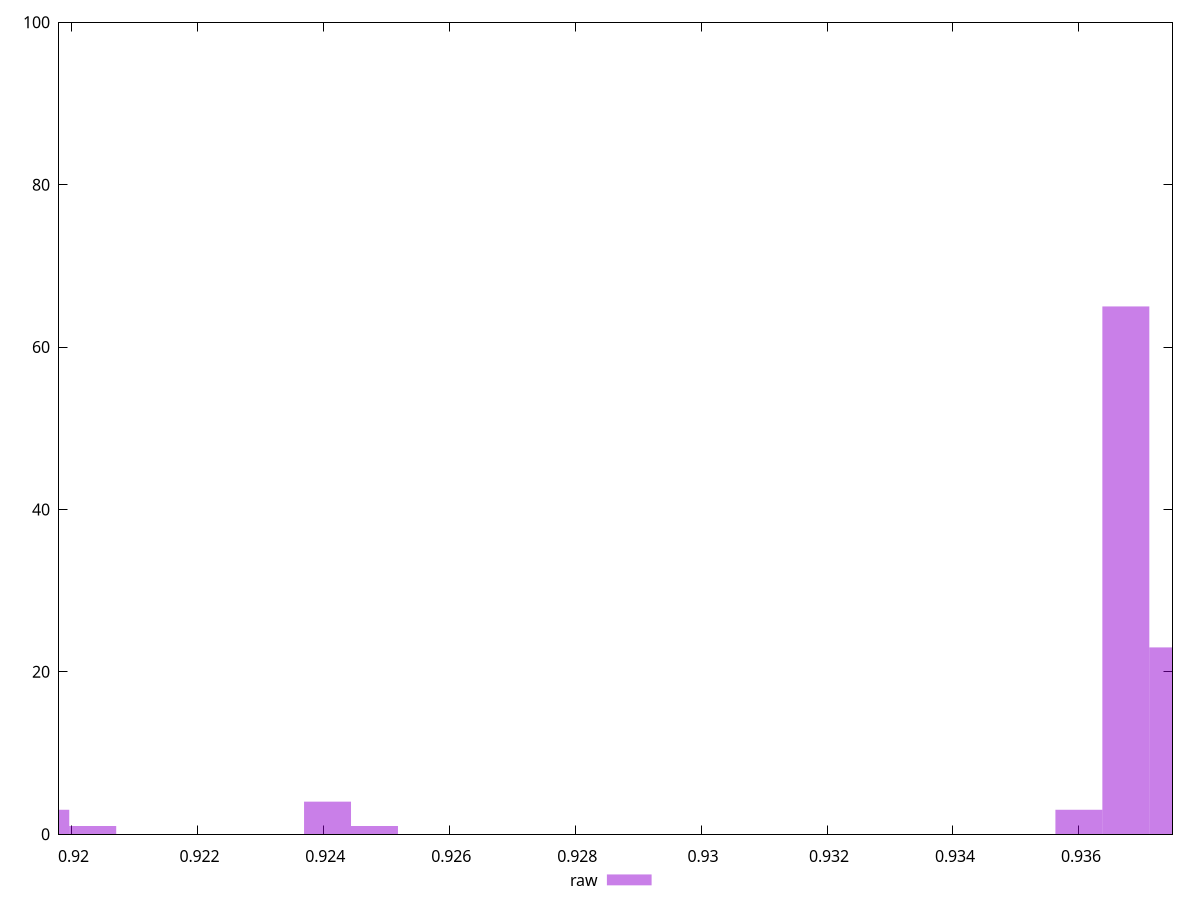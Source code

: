 reset

$raw <<EOF
0.9367459452302438 65
0.9374917620656182 23
0.9240670590288791 4
0.9248128758642535 1
0.9360001283948695 3
0.9195921580166327 3
0.9203379748520071 1
EOF

set key outside below
set boxwidth 0.000745816835374398
set xrange [0.9198022809900381:0.9374868255315372]
set yrange [0:100]
set style fill transparent solid 0.5 noborder
set terminal svg size 640, 490 enhanced background rgb 'white'
set output "report_00007_2020-12-11T15:55:29.892Z/meta/score/samples/pages+cached+noexternal+nofonts+nosvg+noimg+nocss/raw/histogram.svg"

plot $raw title "raw" with boxes

reset
